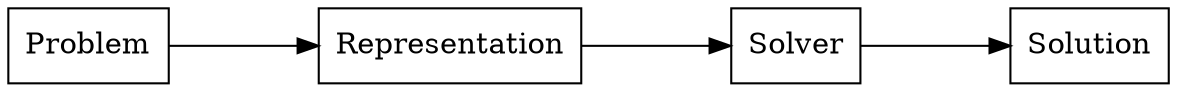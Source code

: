 digraph workflow {

	node [shape=box]

	pr [label="Problem"]
	re [label="Representation"]
	so [label="Solver"]
	mo [label="Solution"]

	pr -> re -> so -> mo

	rankdir="LR"
	ranksep = 1
}